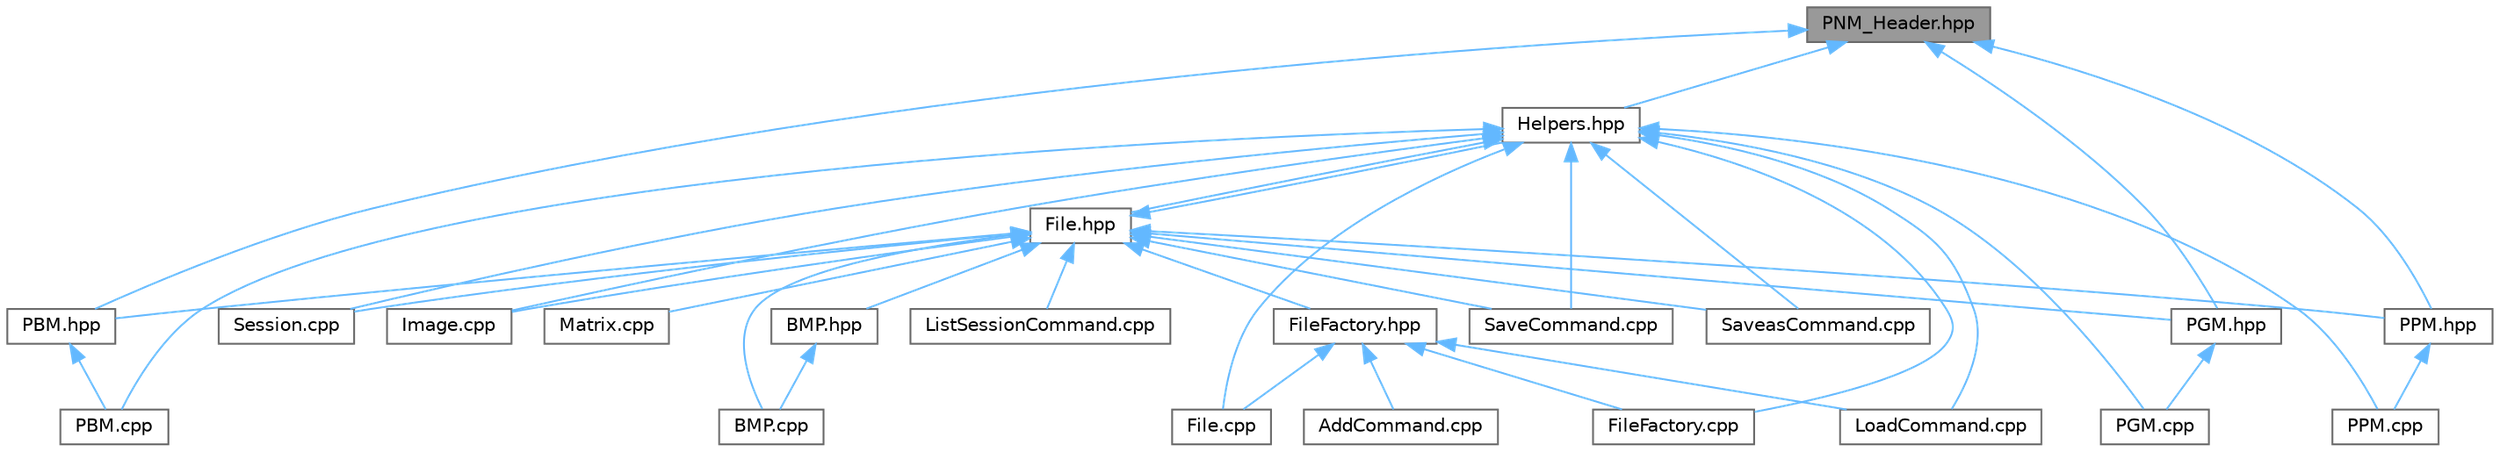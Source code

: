 digraph "PNM_Header.hpp"
{
 // INTERACTIVE_SVG=YES
 // LATEX_PDF_SIZE
  bgcolor="transparent";
  edge [fontname=Helvetica,fontsize=10,labelfontname=Helvetica,labelfontsize=10];
  node [fontname=Helvetica,fontsize=10,shape=box,height=0.2,width=0.4];
  Node1 [id="Node000001",label="PNM_Header.hpp",height=0.2,width=0.4,color="gray40", fillcolor="grey60", style="filled", fontcolor="black",tooltip=" "];
  Node1 -> Node2 [id="edge1_Node000001_Node000002",dir="back",color="steelblue1",style="solid",tooltip=" "];
  Node2 [id="Node000002",label="Helpers.hpp",height=0.2,width=0.4,color="grey40", fillcolor="white", style="filled",URL="$_helpers_8hpp.html",tooltip=" "];
  Node2 -> Node3 [id="edge2_Node000002_Node000003",dir="back",color="steelblue1",style="solid",tooltip=" "];
  Node3 [id="Node000003",label="File.cpp",height=0.2,width=0.4,color="grey40", fillcolor="white", style="filled",URL="$_file_8cpp.html",tooltip=" "];
  Node2 -> Node4 [id="edge3_Node000002_Node000004",dir="back",color="steelblue1",style="solid",tooltip=" "];
  Node4 [id="Node000004",label="File.hpp",height=0.2,width=0.4,color="grey40", fillcolor="white", style="filled",URL="$_file_8hpp.html",tooltip=" "];
  Node4 -> Node5 [id="edge4_Node000004_Node000005",dir="back",color="steelblue1",style="solid",tooltip=" "];
  Node5 [id="Node000005",label="BMP.cpp",height=0.2,width=0.4,color="grey40", fillcolor="white", style="filled",URL="$_b_m_p_8cpp.html",tooltip=" "];
  Node4 -> Node6 [id="edge5_Node000004_Node000006",dir="back",color="steelblue1",style="solid",tooltip=" "];
  Node6 [id="Node000006",label="BMP.hpp",height=0.2,width=0.4,color="grey40", fillcolor="white", style="filled",URL="$_b_m_p_8hpp.html",tooltip=" "];
  Node6 -> Node5 [id="edge6_Node000006_Node000005",dir="back",color="steelblue1",style="solid",tooltip=" "];
  Node4 -> Node7 [id="edge7_Node000004_Node000007",dir="back",color="steelblue1",style="solid",tooltip=" "];
  Node7 [id="Node000007",label="FileFactory.hpp",height=0.2,width=0.4,color="grey40", fillcolor="white", style="filled",URL="$_file_factory_8hpp.html",tooltip=" "];
  Node7 -> Node8 [id="edge8_Node000007_Node000008",dir="back",color="steelblue1",style="solid",tooltip=" "];
  Node8 [id="Node000008",label="AddCommand.cpp",height=0.2,width=0.4,color="grey40", fillcolor="white", style="filled",URL="$_add_command_8cpp.html",tooltip=" "];
  Node7 -> Node3 [id="edge9_Node000007_Node000003",dir="back",color="steelblue1",style="solid",tooltip=" "];
  Node7 -> Node9 [id="edge10_Node000007_Node000009",dir="back",color="steelblue1",style="solid",tooltip=" "];
  Node9 [id="Node000009",label="FileFactory.cpp",height=0.2,width=0.4,color="grey40", fillcolor="white", style="filled",URL="$_file_factory_8cpp.html",tooltip=" "];
  Node7 -> Node10 [id="edge11_Node000007_Node000010",dir="back",color="steelblue1",style="solid",tooltip=" "];
  Node10 [id="Node000010",label="LoadCommand.cpp",height=0.2,width=0.4,color="grey40", fillcolor="white", style="filled",URL="$_load_command_8cpp.html",tooltip=" "];
  Node4 -> Node2 [id="edge12_Node000004_Node000002",dir="back",color="steelblue1",style="solid",tooltip=" "];
  Node4 -> Node11 [id="edge13_Node000004_Node000011",dir="back",color="steelblue1",style="solid",tooltip=" "];
  Node11 [id="Node000011",label="Image.cpp",height=0.2,width=0.4,color="grey40", fillcolor="white", style="filled",URL="$_image_8cpp.html",tooltip=" "];
  Node4 -> Node12 [id="edge14_Node000004_Node000012",dir="back",color="steelblue1",style="solid",tooltip=" "];
  Node12 [id="Node000012",label="ListSessionCommand.cpp",height=0.2,width=0.4,color="grey40", fillcolor="white", style="filled",URL="$_list_session_command_8cpp.html",tooltip=" "];
  Node4 -> Node13 [id="edge15_Node000004_Node000013",dir="back",color="steelblue1",style="solid",tooltip=" "];
  Node13 [id="Node000013",label="Matrix.cpp",height=0.2,width=0.4,color="grey40", fillcolor="white", style="filled",URL="$_matrix_8cpp.html",tooltip=" "];
  Node4 -> Node14 [id="edge16_Node000004_Node000014",dir="back",color="steelblue1",style="solid",tooltip=" "];
  Node14 [id="Node000014",label="PBM.hpp",height=0.2,width=0.4,color="grey40", fillcolor="white", style="filled",URL="$_p_b_m_8hpp.html",tooltip=" "];
  Node14 -> Node15 [id="edge17_Node000014_Node000015",dir="back",color="steelblue1",style="solid",tooltip=" "];
  Node15 [id="Node000015",label="PBM.cpp",height=0.2,width=0.4,color="grey40", fillcolor="white", style="filled",URL="$_p_b_m_8cpp.html",tooltip=" "];
  Node4 -> Node16 [id="edge18_Node000004_Node000016",dir="back",color="steelblue1",style="solid",tooltip=" "];
  Node16 [id="Node000016",label="PGM.hpp",height=0.2,width=0.4,color="grey40", fillcolor="white", style="filled",URL="$_p_g_m_8hpp.html",tooltip=" "];
  Node16 -> Node17 [id="edge19_Node000016_Node000017",dir="back",color="steelblue1",style="solid",tooltip=" "];
  Node17 [id="Node000017",label="PGM.cpp",height=0.2,width=0.4,color="grey40", fillcolor="white", style="filled",URL="$_p_g_m_8cpp.html",tooltip=" "];
  Node4 -> Node18 [id="edge20_Node000004_Node000018",dir="back",color="steelblue1",style="solid",tooltip=" "];
  Node18 [id="Node000018",label="PPM.hpp",height=0.2,width=0.4,color="grey40", fillcolor="white", style="filled",URL="$_p_p_m_8hpp.html",tooltip=" "];
  Node18 -> Node19 [id="edge21_Node000018_Node000019",dir="back",color="steelblue1",style="solid",tooltip=" "];
  Node19 [id="Node000019",label="PPM.cpp",height=0.2,width=0.4,color="grey40", fillcolor="white", style="filled",URL="$_p_p_m_8cpp.html",tooltip=" "];
  Node4 -> Node20 [id="edge22_Node000004_Node000020",dir="back",color="steelblue1",style="solid",tooltip=" "];
  Node20 [id="Node000020",label="SaveCommand.cpp",height=0.2,width=0.4,color="grey40", fillcolor="white", style="filled",URL="$_save_command_8cpp.html",tooltip=" "];
  Node4 -> Node21 [id="edge23_Node000004_Node000021",dir="back",color="steelblue1",style="solid",tooltip=" "];
  Node21 [id="Node000021",label="SaveasCommand.cpp",height=0.2,width=0.4,color="grey40", fillcolor="white", style="filled",URL="$_saveas_command_8cpp.html",tooltip=" "];
  Node4 -> Node22 [id="edge24_Node000004_Node000022",dir="back",color="steelblue1",style="solid",tooltip=" "];
  Node22 [id="Node000022",label="Session.cpp",height=0.2,width=0.4,color="grey40", fillcolor="white", style="filled",URL="$_session_8cpp.html",tooltip=" "];
  Node2 -> Node9 [id="edge25_Node000002_Node000009",dir="back",color="steelblue1",style="solid",tooltip=" "];
  Node2 -> Node11 [id="edge26_Node000002_Node000011",dir="back",color="steelblue1",style="solid",tooltip=" "];
  Node2 -> Node10 [id="edge27_Node000002_Node000010",dir="back",color="steelblue1",style="solid",tooltip=" "];
  Node2 -> Node15 [id="edge28_Node000002_Node000015",dir="back",color="steelblue1",style="solid",tooltip=" "];
  Node2 -> Node17 [id="edge29_Node000002_Node000017",dir="back",color="steelblue1",style="solid",tooltip=" "];
  Node2 -> Node19 [id="edge30_Node000002_Node000019",dir="back",color="steelblue1",style="solid",tooltip=" "];
  Node2 -> Node20 [id="edge31_Node000002_Node000020",dir="back",color="steelblue1",style="solid",tooltip=" "];
  Node2 -> Node21 [id="edge32_Node000002_Node000021",dir="back",color="steelblue1",style="solid",tooltip=" "];
  Node2 -> Node22 [id="edge33_Node000002_Node000022",dir="back",color="steelblue1",style="solid",tooltip=" "];
  Node1 -> Node14 [id="edge34_Node000001_Node000014",dir="back",color="steelblue1",style="solid",tooltip=" "];
  Node1 -> Node16 [id="edge35_Node000001_Node000016",dir="back",color="steelblue1",style="solid",tooltip=" "];
  Node1 -> Node18 [id="edge36_Node000001_Node000018",dir="back",color="steelblue1",style="solid",tooltip=" "];
}

